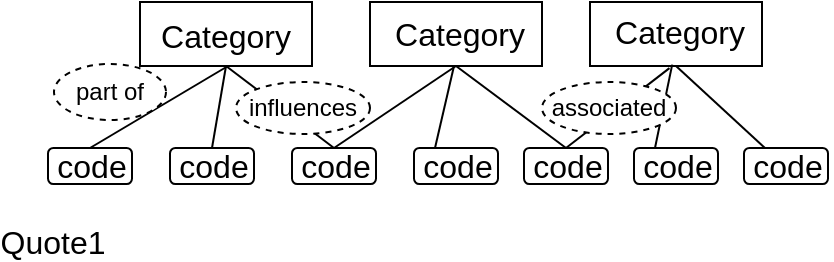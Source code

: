 <mxfile version="26.0.4">
  <diagram name="Page-1" id="NXRM2CCB16tGy451cCC7">
    <mxGraphModel dx="1123" dy="800" grid="0" gridSize="10" guides="1" tooltips="1" connect="1" arrows="1" fold="1" page="0" pageScale="1" pageWidth="850" pageHeight="1100" math="0" shadow="0">
      <root>
        <mxCell id="0" />
        <mxCell id="1" parent="0" />
        <mxCell id="iVvw1VF7FRGHK6_UIkJ5-1" value="" style="rounded=0;whiteSpace=wrap;html=1;" vertex="1" parent="1">
          <mxGeometry x="52" y="-81" width="86" height="32" as="geometry" />
        </mxCell>
        <mxCell id="iVvw1VF7FRGHK6_UIkJ5-2" value="" style="rounded=0;whiteSpace=wrap;html=1;" vertex="1" parent="1">
          <mxGeometry x="277" y="-81" width="86" height="32" as="geometry" />
        </mxCell>
        <mxCell id="iVvw1VF7FRGHK6_UIkJ5-3" value="" style="rounded=0;whiteSpace=wrap;html=1;" vertex="1" parent="1">
          <mxGeometry x="167" y="-81" width="86" height="32" as="geometry" />
        </mxCell>
        <mxCell id="iVvw1VF7FRGHK6_UIkJ5-4" value="" style="rounded=1;whiteSpace=wrap;html=1;" vertex="1" parent="1">
          <mxGeometry x="6" y="-8" width="42" height="18" as="geometry" />
        </mxCell>
        <mxCell id="iVvw1VF7FRGHK6_UIkJ5-5" value="" style="rounded=1;whiteSpace=wrap;html=1;" vertex="1" parent="1">
          <mxGeometry x="67" y="-8" width="42" height="18" as="geometry" />
        </mxCell>
        <mxCell id="iVvw1VF7FRGHK6_UIkJ5-6" value="" style="rounded=1;whiteSpace=wrap;html=1;" vertex="1" parent="1">
          <mxGeometry x="128" y="-8" width="42" height="18" as="geometry" />
        </mxCell>
        <mxCell id="iVvw1VF7FRGHK6_UIkJ5-8" value="" style="rounded=1;whiteSpace=wrap;html=1;" vertex="1" parent="1">
          <mxGeometry x="189" y="-8" width="42" height="18" as="geometry" />
        </mxCell>
        <mxCell id="iVvw1VF7FRGHK6_UIkJ5-9" value="" style="rounded=1;whiteSpace=wrap;html=1;" vertex="1" parent="1">
          <mxGeometry x="244" y="-8" width="42" height="18" as="geometry" />
        </mxCell>
        <mxCell id="iVvw1VF7FRGHK6_UIkJ5-10" value="" style="rounded=1;whiteSpace=wrap;html=1;" vertex="1" parent="1">
          <mxGeometry x="299" y="-8" width="42" height="18" as="geometry" />
        </mxCell>
        <mxCell id="iVvw1VF7FRGHK6_UIkJ5-11" value="" style="rounded=1;whiteSpace=wrap;html=1;" vertex="1" parent="1">
          <mxGeometry x="354" y="-8" width="42" height="18" as="geometry" />
        </mxCell>
        <mxCell id="iVvw1VF7FRGHK6_UIkJ5-12" value="" style="endArrow=none;html=1;rounded=0;fontSize=12;startSize=8;endSize=8;curved=1;exitX=0.5;exitY=0;exitDx=0;exitDy=0;" edge="1" parent="1" source="iVvw1VF7FRGHK6_UIkJ5-4">
          <mxGeometry width="50" height="50" relative="1" as="geometry">
            <mxPoint x="46" y="1" as="sourcePoint" />
            <mxPoint x="96" y="-49" as="targetPoint" />
          </mxGeometry>
        </mxCell>
        <mxCell id="iVvw1VF7FRGHK6_UIkJ5-13" value="" style="endArrow=none;html=1;rounded=0;fontSize=12;startSize=8;endSize=8;curved=1;exitX=0.5;exitY=0;exitDx=0;exitDy=0;entryX=0.5;entryY=1;entryDx=0;entryDy=0;" edge="1" parent="1" source="iVvw1VF7FRGHK6_UIkJ5-5" target="iVvw1VF7FRGHK6_UIkJ5-1">
          <mxGeometry width="50" height="50" relative="1" as="geometry">
            <mxPoint x="37" y="2" as="sourcePoint" />
            <mxPoint x="106" y="-39" as="targetPoint" />
          </mxGeometry>
        </mxCell>
        <mxCell id="iVvw1VF7FRGHK6_UIkJ5-14" value="" style="endArrow=none;html=1;rounded=0;fontSize=12;startSize=8;endSize=8;curved=1;exitX=0.5;exitY=0;exitDx=0;exitDy=0;entryX=0.5;entryY=1;entryDx=0;entryDy=0;" edge="1" parent="1" source="iVvw1VF7FRGHK6_UIkJ5-6" target="iVvw1VF7FRGHK6_UIkJ5-1">
          <mxGeometry width="50" height="50" relative="1" as="geometry">
            <mxPoint x="98" y="2" as="sourcePoint" />
            <mxPoint x="105" y="-39" as="targetPoint" />
          </mxGeometry>
        </mxCell>
        <mxCell id="iVvw1VF7FRGHK6_UIkJ5-15" value="" style="endArrow=none;html=1;rounded=0;fontSize=12;startSize=8;endSize=8;curved=1;entryX=0.5;entryY=1;entryDx=0;entryDy=0;exitX=0.5;exitY=0;exitDx=0;exitDy=0;" edge="1" parent="1" source="iVvw1VF7FRGHK6_UIkJ5-6" target="iVvw1VF7FRGHK6_UIkJ5-3">
          <mxGeometry width="50" height="50" relative="1" as="geometry">
            <mxPoint x="158" y="-13" as="sourcePoint" />
            <mxPoint x="105" y="-39" as="targetPoint" />
          </mxGeometry>
        </mxCell>
        <mxCell id="iVvw1VF7FRGHK6_UIkJ5-16" value="" style="endArrow=none;html=1;rounded=0;fontSize=12;startSize=8;endSize=8;curved=1;exitX=0.25;exitY=0;exitDx=0;exitDy=0;" edge="1" parent="1" source="iVvw1VF7FRGHK6_UIkJ5-8">
          <mxGeometry width="50" height="50" relative="1" as="geometry">
            <mxPoint x="159" y="2" as="sourcePoint" />
            <mxPoint x="209" y="-49" as="targetPoint" />
          </mxGeometry>
        </mxCell>
        <mxCell id="iVvw1VF7FRGHK6_UIkJ5-18" value="" style="endArrow=none;html=1;rounded=0;fontSize=12;startSize=8;endSize=8;curved=1;exitX=0.25;exitY=0;exitDx=0;exitDy=0;entryX=0.435;entryY=1.044;entryDx=0;entryDy=0;entryPerimeter=0;" edge="1" parent="1" source="iVvw1VF7FRGHK6_UIkJ5-10" target="iVvw1VF7FRGHK6_UIkJ5-23">
          <mxGeometry width="50" height="50" relative="1" as="geometry">
            <mxPoint x="268" y="2" as="sourcePoint" />
            <mxPoint x="318" y="-47" as="targetPoint" />
          </mxGeometry>
        </mxCell>
        <mxCell id="iVvw1VF7FRGHK6_UIkJ5-19" value="" style="endArrow=none;html=1;rounded=0;fontSize=12;startSize=8;endSize=8;curved=1;exitX=0.25;exitY=0;exitDx=0;exitDy=0;entryX=0.5;entryY=1;entryDx=0;entryDy=0;" edge="1" parent="1" source="iVvw1VF7FRGHK6_UIkJ5-11" target="iVvw1VF7FRGHK6_UIkJ5-2">
          <mxGeometry width="50" height="50" relative="1" as="geometry">
            <mxPoint x="320" y="2" as="sourcePoint" />
            <mxPoint x="320" y="-47" as="targetPoint" />
          </mxGeometry>
        </mxCell>
        <mxCell id="iVvw1VF7FRGHK6_UIkJ5-20" value="" style="endArrow=none;html=1;rounded=0;fontSize=12;startSize=8;endSize=8;curved=1;exitX=0.5;exitY=0;exitDx=0;exitDy=0;entryX=0.5;entryY=1;entryDx=0;entryDy=0;" edge="1" parent="1" source="iVvw1VF7FRGHK6_UIkJ5-9" target="iVvw1VF7FRGHK6_UIkJ5-3">
          <mxGeometry width="50" height="50" relative="1" as="geometry">
            <mxPoint x="275" y="2" as="sourcePoint" />
            <mxPoint x="210" y="-51" as="targetPoint" />
          </mxGeometry>
        </mxCell>
        <mxCell id="iVvw1VF7FRGHK6_UIkJ5-21" value="Category" style="text;html=1;align=center;verticalAlign=middle;whiteSpace=wrap;rounded=0;fontSize=16;" vertex="1" parent="1">
          <mxGeometry x="65" y="-79" width="60" height="30" as="geometry" />
        </mxCell>
        <mxCell id="iVvw1VF7FRGHK6_UIkJ5-22" value="Category" style="text;html=1;align=center;verticalAlign=middle;whiteSpace=wrap;rounded=0;fontSize=16;" vertex="1" parent="1">
          <mxGeometry x="182" y="-80" width="60" height="30" as="geometry" />
        </mxCell>
        <mxCell id="iVvw1VF7FRGHK6_UIkJ5-23" value="Category" style="text;html=1;align=center;verticalAlign=middle;whiteSpace=wrap;rounded=0;fontSize=16;" vertex="1" parent="1">
          <mxGeometry x="292" y="-81" width="60" height="30" as="geometry" />
        </mxCell>
        <mxCell id="iVvw1VF7FRGHK6_UIkJ5-24" value="code" style="text;html=1;align=center;verticalAlign=middle;whiteSpace=wrap;rounded=0;fontSize=16;" vertex="1" parent="1">
          <mxGeometry x="6" y="-13" width="44" height="28" as="geometry" />
        </mxCell>
        <mxCell id="iVvw1VF7FRGHK6_UIkJ5-25" value="code" style="text;html=1;align=center;verticalAlign=middle;whiteSpace=wrap;rounded=0;fontSize=16;" vertex="1" parent="1">
          <mxGeometry x="67" y="-13" width="44" height="28" as="geometry" />
        </mxCell>
        <mxCell id="iVvw1VF7FRGHK6_UIkJ5-26" value="code" style="text;html=1;align=center;verticalAlign=middle;whiteSpace=wrap;rounded=0;fontSize=16;" vertex="1" parent="1">
          <mxGeometry x="128" y="-13" width="44" height="28" as="geometry" />
        </mxCell>
        <mxCell id="iVvw1VF7FRGHK6_UIkJ5-27" value="code" style="text;html=1;align=center;verticalAlign=middle;whiteSpace=wrap;rounded=0;fontSize=16;" vertex="1" parent="1">
          <mxGeometry x="189" y="-13" width="44" height="28" as="geometry" />
        </mxCell>
        <mxCell id="iVvw1VF7FRGHK6_UIkJ5-28" value="code" style="text;html=1;align=center;verticalAlign=middle;whiteSpace=wrap;rounded=0;fontSize=16;" vertex="1" parent="1">
          <mxGeometry x="244" y="-13" width="44" height="28" as="geometry" />
        </mxCell>
        <mxCell id="iVvw1VF7FRGHK6_UIkJ5-29" value="code" style="text;html=1;align=center;verticalAlign=middle;whiteSpace=wrap;rounded=0;fontSize=16;" vertex="1" parent="1">
          <mxGeometry x="299" y="-13" width="44" height="28" as="geometry" />
        </mxCell>
        <mxCell id="iVvw1VF7FRGHK6_UIkJ5-30" value="code" style="text;html=1;align=center;verticalAlign=middle;whiteSpace=wrap;rounded=0;fontSize=16;" vertex="1" parent="1">
          <mxGeometry x="354" y="-13" width="44" height="28" as="geometry" />
        </mxCell>
        <mxCell id="iVvw1VF7FRGHK6_UIkJ5-31" value="part of" style="ellipse;whiteSpace=wrap;html=1;align=center;dashed=1;" vertex="1" parent="1">
          <mxGeometry x="9" y="-50" width="56" height="28" as="geometry" />
        </mxCell>
        <mxCell id="iVvw1VF7FRGHK6_UIkJ5-32" value="influences" style="ellipse;whiteSpace=wrap;html=1;align=center;dashed=1;" vertex="1" parent="1">
          <mxGeometry x="100" y="-41" width="67" height="26" as="geometry" />
        </mxCell>
        <mxCell id="iVvw1VF7FRGHK6_UIkJ5-34" value="" style="endArrow=none;html=1;rounded=0;fontSize=12;startSize=8;endSize=8;curved=1;exitX=0.5;exitY=0;exitDx=0;exitDy=0;entryX=0.462;entryY=1.033;entryDx=0;entryDy=0;entryPerimeter=0;" edge="1" parent="1" source="iVvw1VF7FRGHK6_UIkJ5-9" target="iVvw1VF7FRGHK6_UIkJ5-2">
          <mxGeometry width="50" height="50" relative="1" as="geometry">
            <mxPoint x="265" y="-8" as="sourcePoint" />
            <mxPoint x="322" y="-51" as="targetPoint" />
          </mxGeometry>
        </mxCell>
        <mxCell id="iVvw1VF7FRGHK6_UIkJ5-33" value="associated" style="ellipse;whiteSpace=wrap;html=1;align=center;dashed=1;" vertex="1" parent="1">
          <mxGeometry x="253" y="-41" width="67" height="26" as="geometry" />
        </mxCell>
        <mxCell id="iVvw1VF7FRGHK6_UIkJ5-37" value="Quote1" style="text;html=1;align=center;verticalAlign=middle;whiteSpace=wrap;rounded=0;fontSize=16;" vertex="1" parent="1">
          <mxGeometry x="-12" y="29" width="41" height="19" as="geometry" />
        </mxCell>
      </root>
    </mxGraphModel>
  </diagram>
</mxfile>
